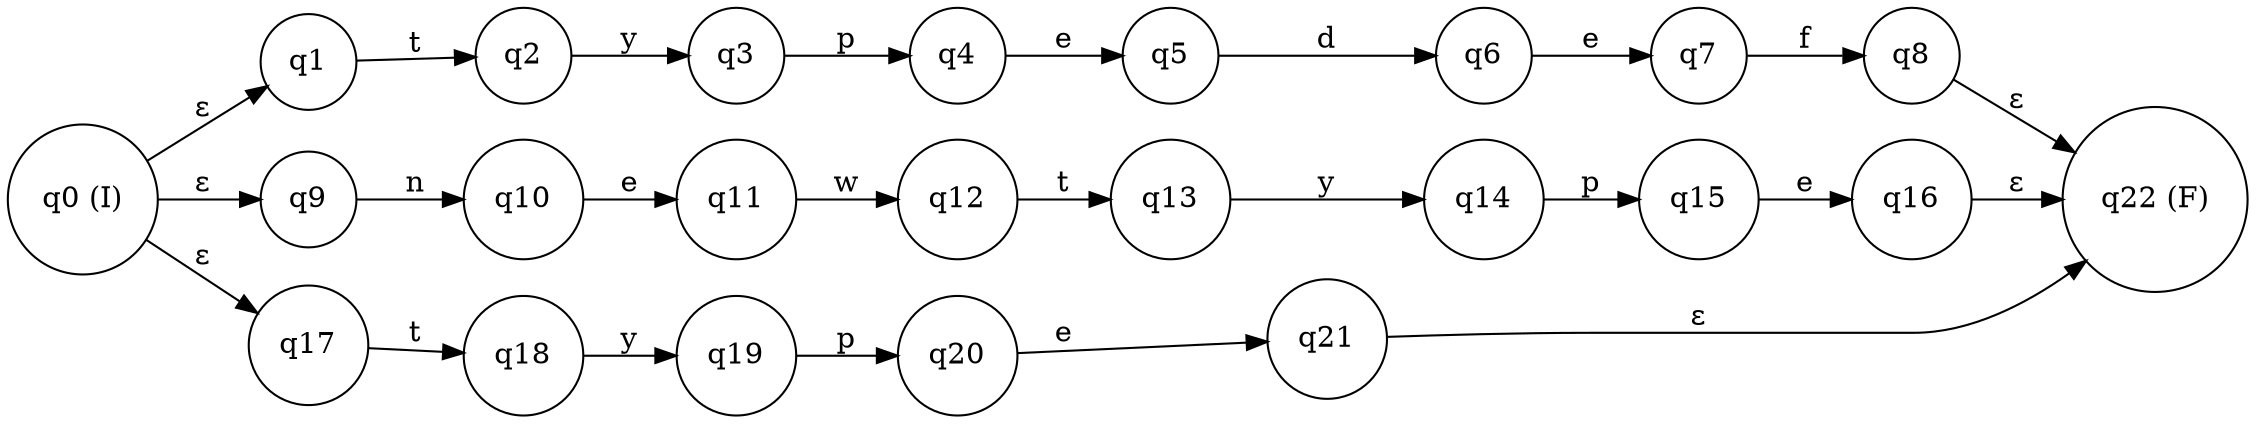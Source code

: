 digraph finite_state_machine {
rankdir=LR;
node [shape = circle];
q0 [label="q0 (I)"];
q1 [label="q1"];
q2 [label="q2"];
q3 [label="q3"];
q4 [label="q4"];
q5 [label="q5"];
q6 [label="q6"];
q7 [label="q7"];
q8 [label="q8"];
q9 [label="q9"];
q10 [label="q10"];
q11 [label="q11"];
q12 [label="q12"];
q13 [label="q13"];
q14 [label="q14"];
q15 [label="q15"];
q16 [label="q16"];
q17 [label="q17"];
q18 [label="q18"];
q19 [label="q19"];
q20 [label="q20"];
q21 [label="q21"];
q22 [label="q22 (F)"];
q0 -> q1 [label="ε"];
q1 -> q2 [label="t"];
q2 -> q3 [label="y"];
q3 -> q4 [label="p"];
q4 -> q5 [label="e"];
q5 -> q6 [label="d"];
q6 -> q7 [label="e"];
q7 -> q8 [label="f"];
q0 -> q9 [label="ε"];
q9 -> q10 [label="n"];
q10 -> q11 [label="e"];
q11 -> q12 [label="w"];
q12 -> q13 [label="t"];
q13 -> q14 [label="y"];
q14 -> q15 [label="p"];
q15 -> q16 [label="e"];
q0 -> q17 [label="ε"];
q17 -> q18 [label="t"];
q18 -> q19 [label="y"];
q19 -> q20 [label="p"];
q20 -> q21 [label="e"];
q8 -> q22 [label="ε"];
q16 -> q22 [label="ε"];
q21 -> q22 [label="ε"];
}